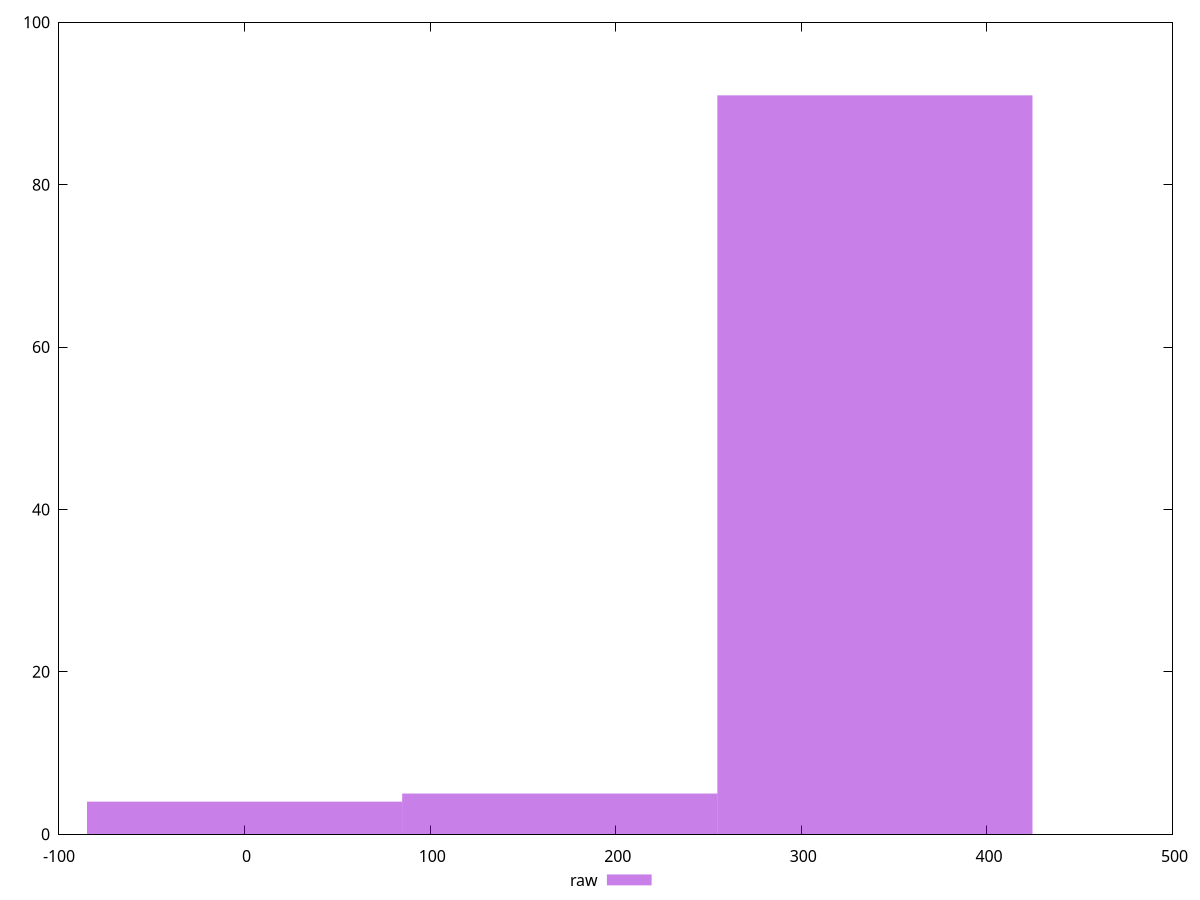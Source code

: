 reset
set terminal svg size 640, 490 enhanced background rgb 'white'
set output "reprap/uses-http2/samples/pages+cached+noexternal+nocss/raw/histogram.svg"

$raw <<EOF
339.64955318567064 91
169.82477659283532 5
0 4
EOF

set key outside below
set boxwidth 169.82477659283532
set yrange [0:100]
set style fill transparent solid 0.5 noborder

plot \
  $raw title "raw" with boxes, \


reset
